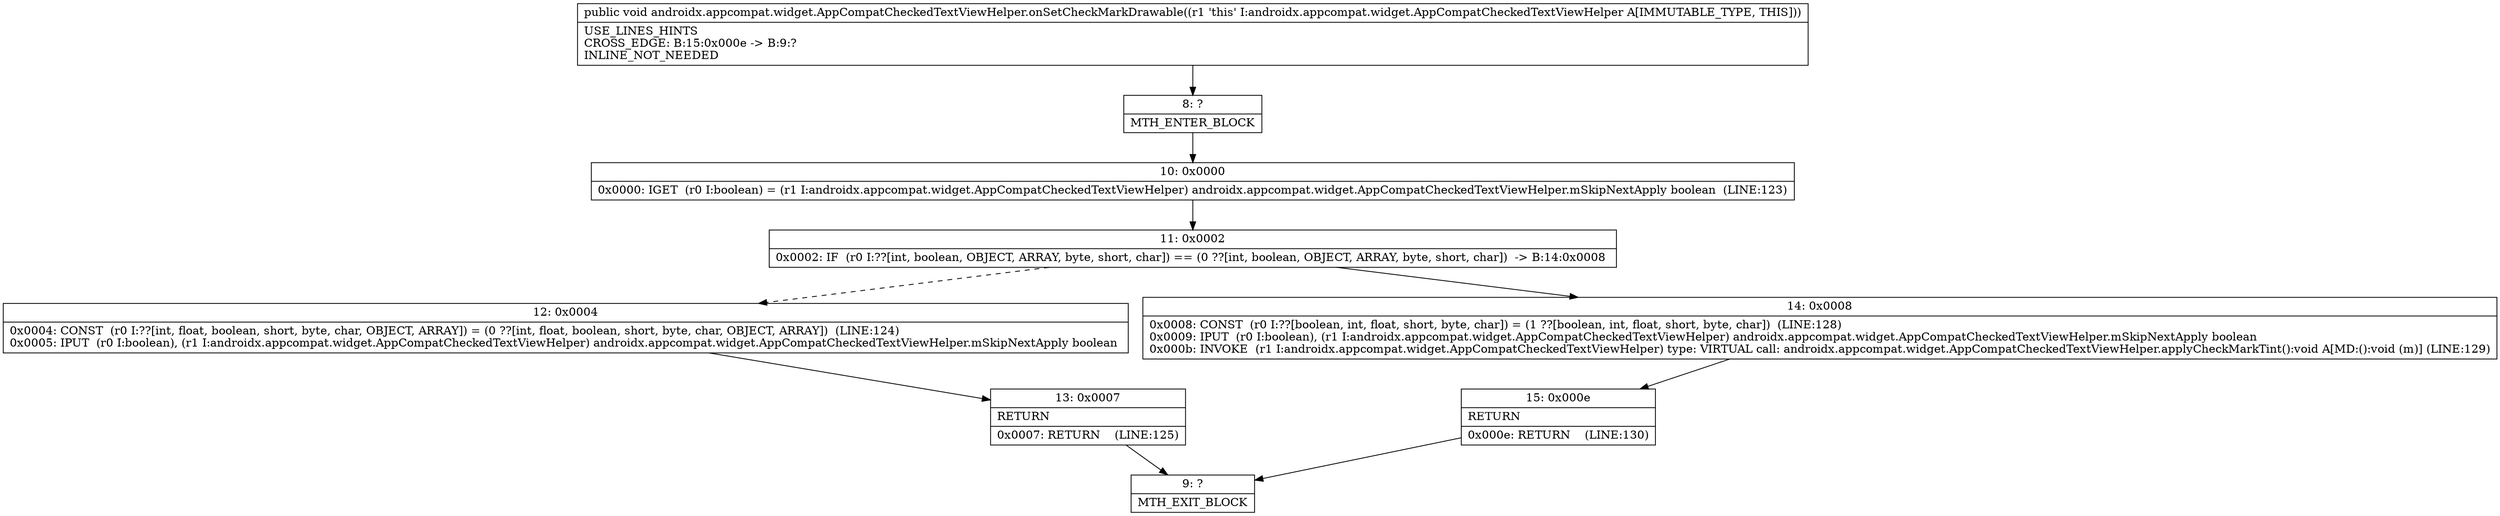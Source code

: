 digraph "CFG forandroidx.appcompat.widget.AppCompatCheckedTextViewHelper.onSetCheckMarkDrawable()V" {
Node_8 [shape=record,label="{8\:\ ?|MTH_ENTER_BLOCK\l}"];
Node_10 [shape=record,label="{10\:\ 0x0000|0x0000: IGET  (r0 I:boolean) = (r1 I:androidx.appcompat.widget.AppCompatCheckedTextViewHelper) androidx.appcompat.widget.AppCompatCheckedTextViewHelper.mSkipNextApply boolean  (LINE:123)\l}"];
Node_11 [shape=record,label="{11\:\ 0x0002|0x0002: IF  (r0 I:??[int, boolean, OBJECT, ARRAY, byte, short, char]) == (0 ??[int, boolean, OBJECT, ARRAY, byte, short, char])  \-\> B:14:0x0008 \l}"];
Node_12 [shape=record,label="{12\:\ 0x0004|0x0004: CONST  (r0 I:??[int, float, boolean, short, byte, char, OBJECT, ARRAY]) = (0 ??[int, float, boolean, short, byte, char, OBJECT, ARRAY])  (LINE:124)\l0x0005: IPUT  (r0 I:boolean), (r1 I:androidx.appcompat.widget.AppCompatCheckedTextViewHelper) androidx.appcompat.widget.AppCompatCheckedTextViewHelper.mSkipNextApply boolean \l}"];
Node_13 [shape=record,label="{13\:\ 0x0007|RETURN\l|0x0007: RETURN    (LINE:125)\l}"];
Node_9 [shape=record,label="{9\:\ ?|MTH_EXIT_BLOCK\l}"];
Node_14 [shape=record,label="{14\:\ 0x0008|0x0008: CONST  (r0 I:??[boolean, int, float, short, byte, char]) = (1 ??[boolean, int, float, short, byte, char])  (LINE:128)\l0x0009: IPUT  (r0 I:boolean), (r1 I:androidx.appcompat.widget.AppCompatCheckedTextViewHelper) androidx.appcompat.widget.AppCompatCheckedTextViewHelper.mSkipNextApply boolean \l0x000b: INVOKE  (r1 I:androidx.appcompat.widget.AppCompatCheckedTextViewHelper) type: VIRTUAL call: androidx.appcompat.widget.AppCompatCheckedTextViewHelper.applyCheckMarkTint():void A[MD:():void (m)] (LINE:129)\l}"];
Node_15 [shape=record,label="{15\:\ 0x000e|RETURN\l|0x000e: RETURN    (LINE:130)\l}"];
MethodNode[shape=record,label="{public void androidx.appcompat.widget.AppCompatCheckedTextViewHelper.onSetCheckMarkDrawable((r1 'this' I:androidx.appcompat.widget.AppCompatCheckedTextViewHelper A[IMMUTABLE_TYPE, THIS]))  | USE_LINES_HINTS\lCROSS_EDGE: B:15:0x000e \-\> B:9:?\lINLINE_NOT_NEEDED\l}"];
MethodNode -> Node_8;Node_8 -> Node_10;
Node_10 -> Node_11;
Node_11 -> Node_12[style=dashed];
Node_11 -> Node_14;
Node_12 -> Node_13;
Node_13 -> Node_9;
Node_14 -> Node_15;
Node_15 -> Node_9;
}

